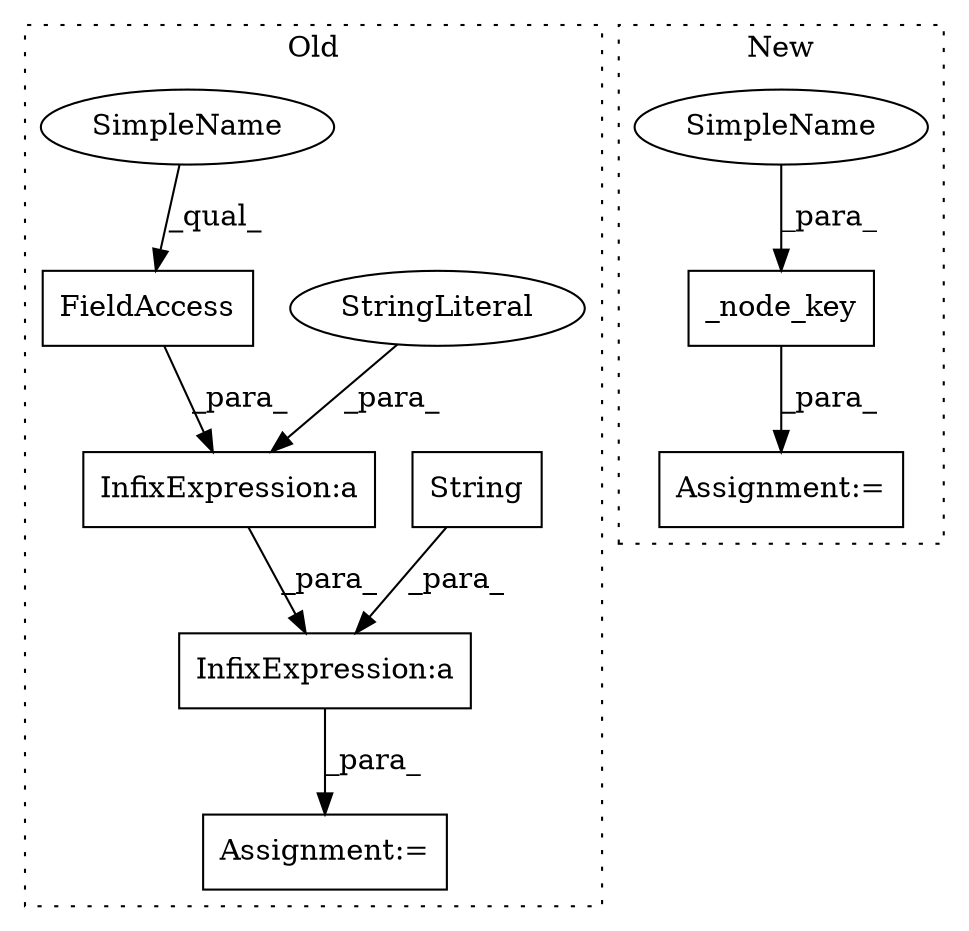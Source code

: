 digraph G {
subgraph cluster0 {
1 [label="String" a="32" s="63464,63490" l="7,1" shape="box"];
3 [label="InfixExpression:a" a="27" s="63461" l="3" shape="box"];
4 [label="InfixExpression:a" a="27" s="63451" l="3" shape="box"];
5 [label="FieldAccess" a="22" s="63441" l="10" shape="box"];
7 [label="Assignment:=" a="7" s="63438" l="1" shape="box"];
8 [label="StringLiteral" a="45" s="63454" l="6" shape="ellipse"];
9 [label="SimpleName" a="42" s="63441" l="5" shape="ellipse"];
label = "Old";
style="dotted";
}
subgraph cluster1 {
2 [label="_node_key" a="32" s="63453,63488" l="10,1" shape="box"];
6 [label="Assignment:=" a="7" s="63447" l="1" shape="box"];
10 [label="SimpleName" a="42" s="63463" l="5" shape="ellipse"];
label = "New";
style="dotted";
}
1 -> 3 [label="_para_"];
2 -> 6 [label="_para_"];
3 -> 7 [label="_para_"];
4 -> 3 [label="_para_"];
5 -> 4 [label="_para_"];
8 -> 4 [label="_para_"];
9 -> 5 [label="_qual_"];
10 -> 2 [label="_para_"];
}
